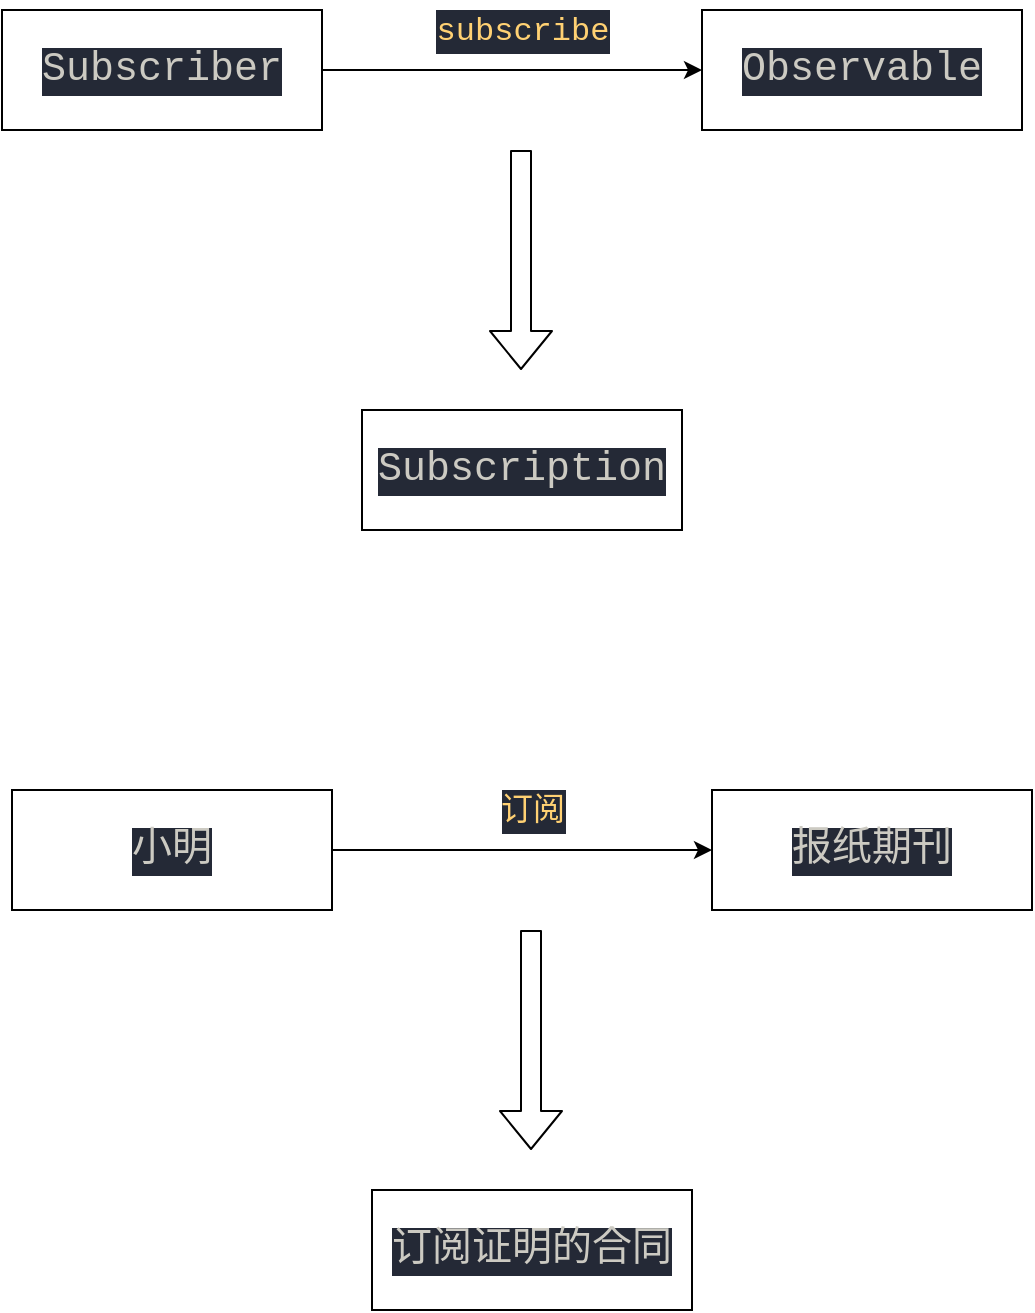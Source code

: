 <mxfile>
    <diagram id="43VQe3wpzaigDh6xOY7A" name="第 1 页">
        <mxGraphModel dx="4855" dy="1150" grid="1" gridSize="10" guides="1" tooltips="1" connect="1" arrows="1" fold="1" page="1" pageScale="1" pageWidth="3300" pageHeight="4681" math="0" shadow="0">
            <root>
                <mxCell id="0"/>
                <mxCell id="1" parent="0"/>
                <mxCell id="2" value="&lt;div style=&quot;color: rgb(204 , 202 , 194) ; background-color: rgb(36 , 41 , 54) ; font-family: &amp;#34;cascadia code&amp;#34; , &amp;#34;consolas&amp;#34; , &amp;#34;courier new&amp;#34; , monospace , &amp;#34;consolas&amp;#34; , &amp;#34;courier new&amp;#34; , monospace ; line-height: 22px&quot;&gt;&lt;font style=&quot;font-size: 20px&quot;&gt;Observable&lt;/font&gt;&lt;/div&gt;" style="rounded=0;whiteSpace=wrap;html=1;" parent="1" vertex="1">
                    <mxGeometry x="-1250" y="165" width="160" height="60" as="geometry"/>
                </mxCell>
                <mxCell id="3" value="&lt;div style=&quot;color: rgb(204 , 202 , 194) ; background-color: rgb(36 , 41 , 54) ; font-family: &amp;#34;cascadia code&amp;#34; , &amp;#34;consolas&amp;#34; , &amp;#34;courier new&amp;#34; , monospace , &amp;#34;consolas&amp;#34; , &amp;#34;courier new&amp;#34; , monospace ; line-height: 22px&quot;&gt;&lt;span style=&quot;font-size: 20px&quot;&gt;Subscription&lt;/span&gt;&lt;br&gt;&lt;/div&gt;" style="rounded=0;whiteSpace=wrap;html=1;" parent="1" vertex="1">
                    <mxGeometry x="-1420" y="365" width="160" height="60" as="geometry"/>
                </mxCell>
                <mxCell id="4" style="edgeStyle=none;html=1;entryX=0;entryY=0.5;entryDx=0;entryDy=0;" parent="1" source="5" target="2" edge="1">
                    <mxGeometry relative="1" as="geometry"/>
                </mxCell>
                <mxCell id="5" value="&lt;div style=&quot;color: rgb(204 , 202 , 194) ; background-color: rgb(36 , 41 , 54) ; font-family: &amp;#34;cascadia code&amp;#34; , &amp;#34;consolas&amp;#34; , &amp;#34;courier new&amp;#34; , monospace , &amp;#34;consolas&amp;#34; , &amp;#34;courier new&amp;#34; , monospace ; line-height: 22px&quot;&gt;&lt;span style=&quot;font-size: 20px&quot;&gt;Subscriber&lt;/span&gt;&lt;br&gt;&lt;/div&gt;" style="rounded=0;whiteSpace=wrap;html=1;" parent="1" vertex="1">
                    <mxGeometry x="-1600" y="165" width="160" height="60" as="geometry"/>
                </mxCell>
                <mxCell id="6" value="&lt;div style=&quot;color: rgb(204 , 202 , 194) ; background-color: rgb(36 , 41 , 54) ; font-family: &amp;#34;cascadia code&amp;#34; , &amp;#34;consolas&amp;#34; , &amp;#34;courier new&amp;#34; , monospace , &amp;#34;consolas&amp;#34; , &amp;#34;courier new&amp;#34; , monospace ; font-size: 16px ; line-height: 22px&quot;&gt;&lt;span style=&quot;color: #ffd173&quot;&gt;subscribe&lt;/span&gt;&lt;/div&gt;" style="text;html=1;align=center;verticalAlign=middle;resizable=0;points=[];autosize=1;strokeColor=none;" parent="1" vertex="1">
                    <mxGeometry x="-1390" y="160" width="100" height="30" as="geometry"/>
                </mxCell>
                <mxCell id="7" value="" style="shape=flexArrow;endArrow=classic;html=1;" parent="1" edge="1">
                    <mxGeometry width="50" height="50" relative="1" as="geometry">
                        <mxPoint x="-1340.5" y="235" as="sourcePoint"/>
                        <mxPoint x="-1340.5" y="345" as="targetPoint"/>
                        <Array as="points">
                            <mxPoint x="-1340.5" y="345"/>
                        </Array>
                    </mxGeometry>
                </mxCell>
                <mxCell id="8" value="&lt;div style=&quot;color: rgb(204 , 202 , 194) ; background-color: rgb(36 , 41 , 54) ; font-family: &amp;#34;cascadia code&amp;#34; , &amp;#34;consolas&amp;#34; , &amp;#34;courier new&amp;#34; , monospace , &amp;#34;consolas&amp;#34; , &amp;#34;courier new&amp;#34; , monospace ; line-height: 22px&quot;&gt;&lt;span style=&quot;font-size: 20px&quot;&gt;报纸期刊&lt;/span&gt;&lt;/div&gt;" style="rounded=0;whiteSpace=wrap;html=1;" parent="1" vertex="1">
                    <mxGeometry x="-1245" y="555" width="160" height="60" as="geometry"/>
                </mxCell>
                <mxCell id="9" value="&lt;div style=&quot;color: rgb(204 , 202 , 194) ; background-color: rgb(36 , 41 , 54) ; font-family: &amp;#34;cascadia code&amp;#34; , &amp;#34;consolas&amp;#34; , &amp;#34;courier new&amp;#34; , monospace , &amp;#34;consolas&amp;#34; , &amp;#34;courier new&amp;#34; , monospace ; line-height: 22px&quot;&gt;&lt;span style=&quot;font-size: 20px&quot;&gt;订阅证明的合同&lt;/span&gt;&lt;/div&gt;" style="rounded=0;whiteSpace=wrap;html=1;" parent="1" vertex="1">
                    <mxGeometry x="-1415" y="755" width="160" height="60" as="geometry"/>
                </mxCell>
                <mxCell id="10" style="edgeStyle=none;html=1;entryX=0;entryY=0.5;entryDx=0;entryDy=0;" parent="1" source="11" target="8" edge="1">
                    <mxGeometry relative="1" as="geometry"/>
                </mxCell>
                <mxCell id="11" value="&lt;div style=&quot;color: rgb(204 , 202 , 194) ; background-color: rgb(36 , 41 , 54) ; font-family: &amp;#34;cascadia code&amp;#34; , &amp;#34;consolas&amp;#34; , &amp;#34;courier new&amp;#34; , monospace , &amp;#34;consolas&amp;#34; , &amp;#34;courier new&amp;#34; , monospace ; line-height: 22px&quot;&gt;&lt;span style=&quot;font-size: 20px&quot;&gt;小明&lt;/span&gt;&lt;/div&gt;" style="rounded=0;whiteSpace=wrap;html=1;" parent="1" vertex="1">
                    <mxGeometry x="-1595" y="555" width="160" height="60" as="geometry"/>
                </mxCell>
                <mxCell id="12" value="&lt;div style=&quot;background-color: rgb(36 , 41 , 54) ; font-family: &amp;#34;cascadia code&amp;#34; , &amp;#34;consolas&amp;#34; , &amp;#34;courier new&amp;#34; , monospace , &amp;#34;consolas&amp;#34; , &amp;#34;courier new&amp;#34; , monospace ; font-size: 16px ; line-height: 22px&quot;&gt;&lt;font color=&quot;#ffd173&quot;&gt;订阅&lt;/font&gt;&lt;/div&gt;" style="text;html=1;align=center;verticalAlign=middle;resizable=0;points=[];autosize=1;strokeColor=none;" parent="1" vertex="1">
                    <mxGeometry x="-1360" y="550" width="50" height="30" as="geometry"/>
                </mxCell>
                <mxCell id="13" value="" style="shape=flexArrow;endArrow=classic;html=1;" parent="1" edge="1">
                    <mxGeometry width="50" height="50" relative="1" as="geometry">
                        <mxPoint x="-1335.5" y="625" as="sourcePoint"/>
                        <mxPoint x="-1335.5" y="735" as="targetPoint"/>
                        <Array as="points">
                            <mxPoint x="-1335.5" y="735"/>
                        </Array>
                    </mxGeometry>
                </mxCell>
            </root>
        </mxGraphModel>
    </diagram>
</mxfile>